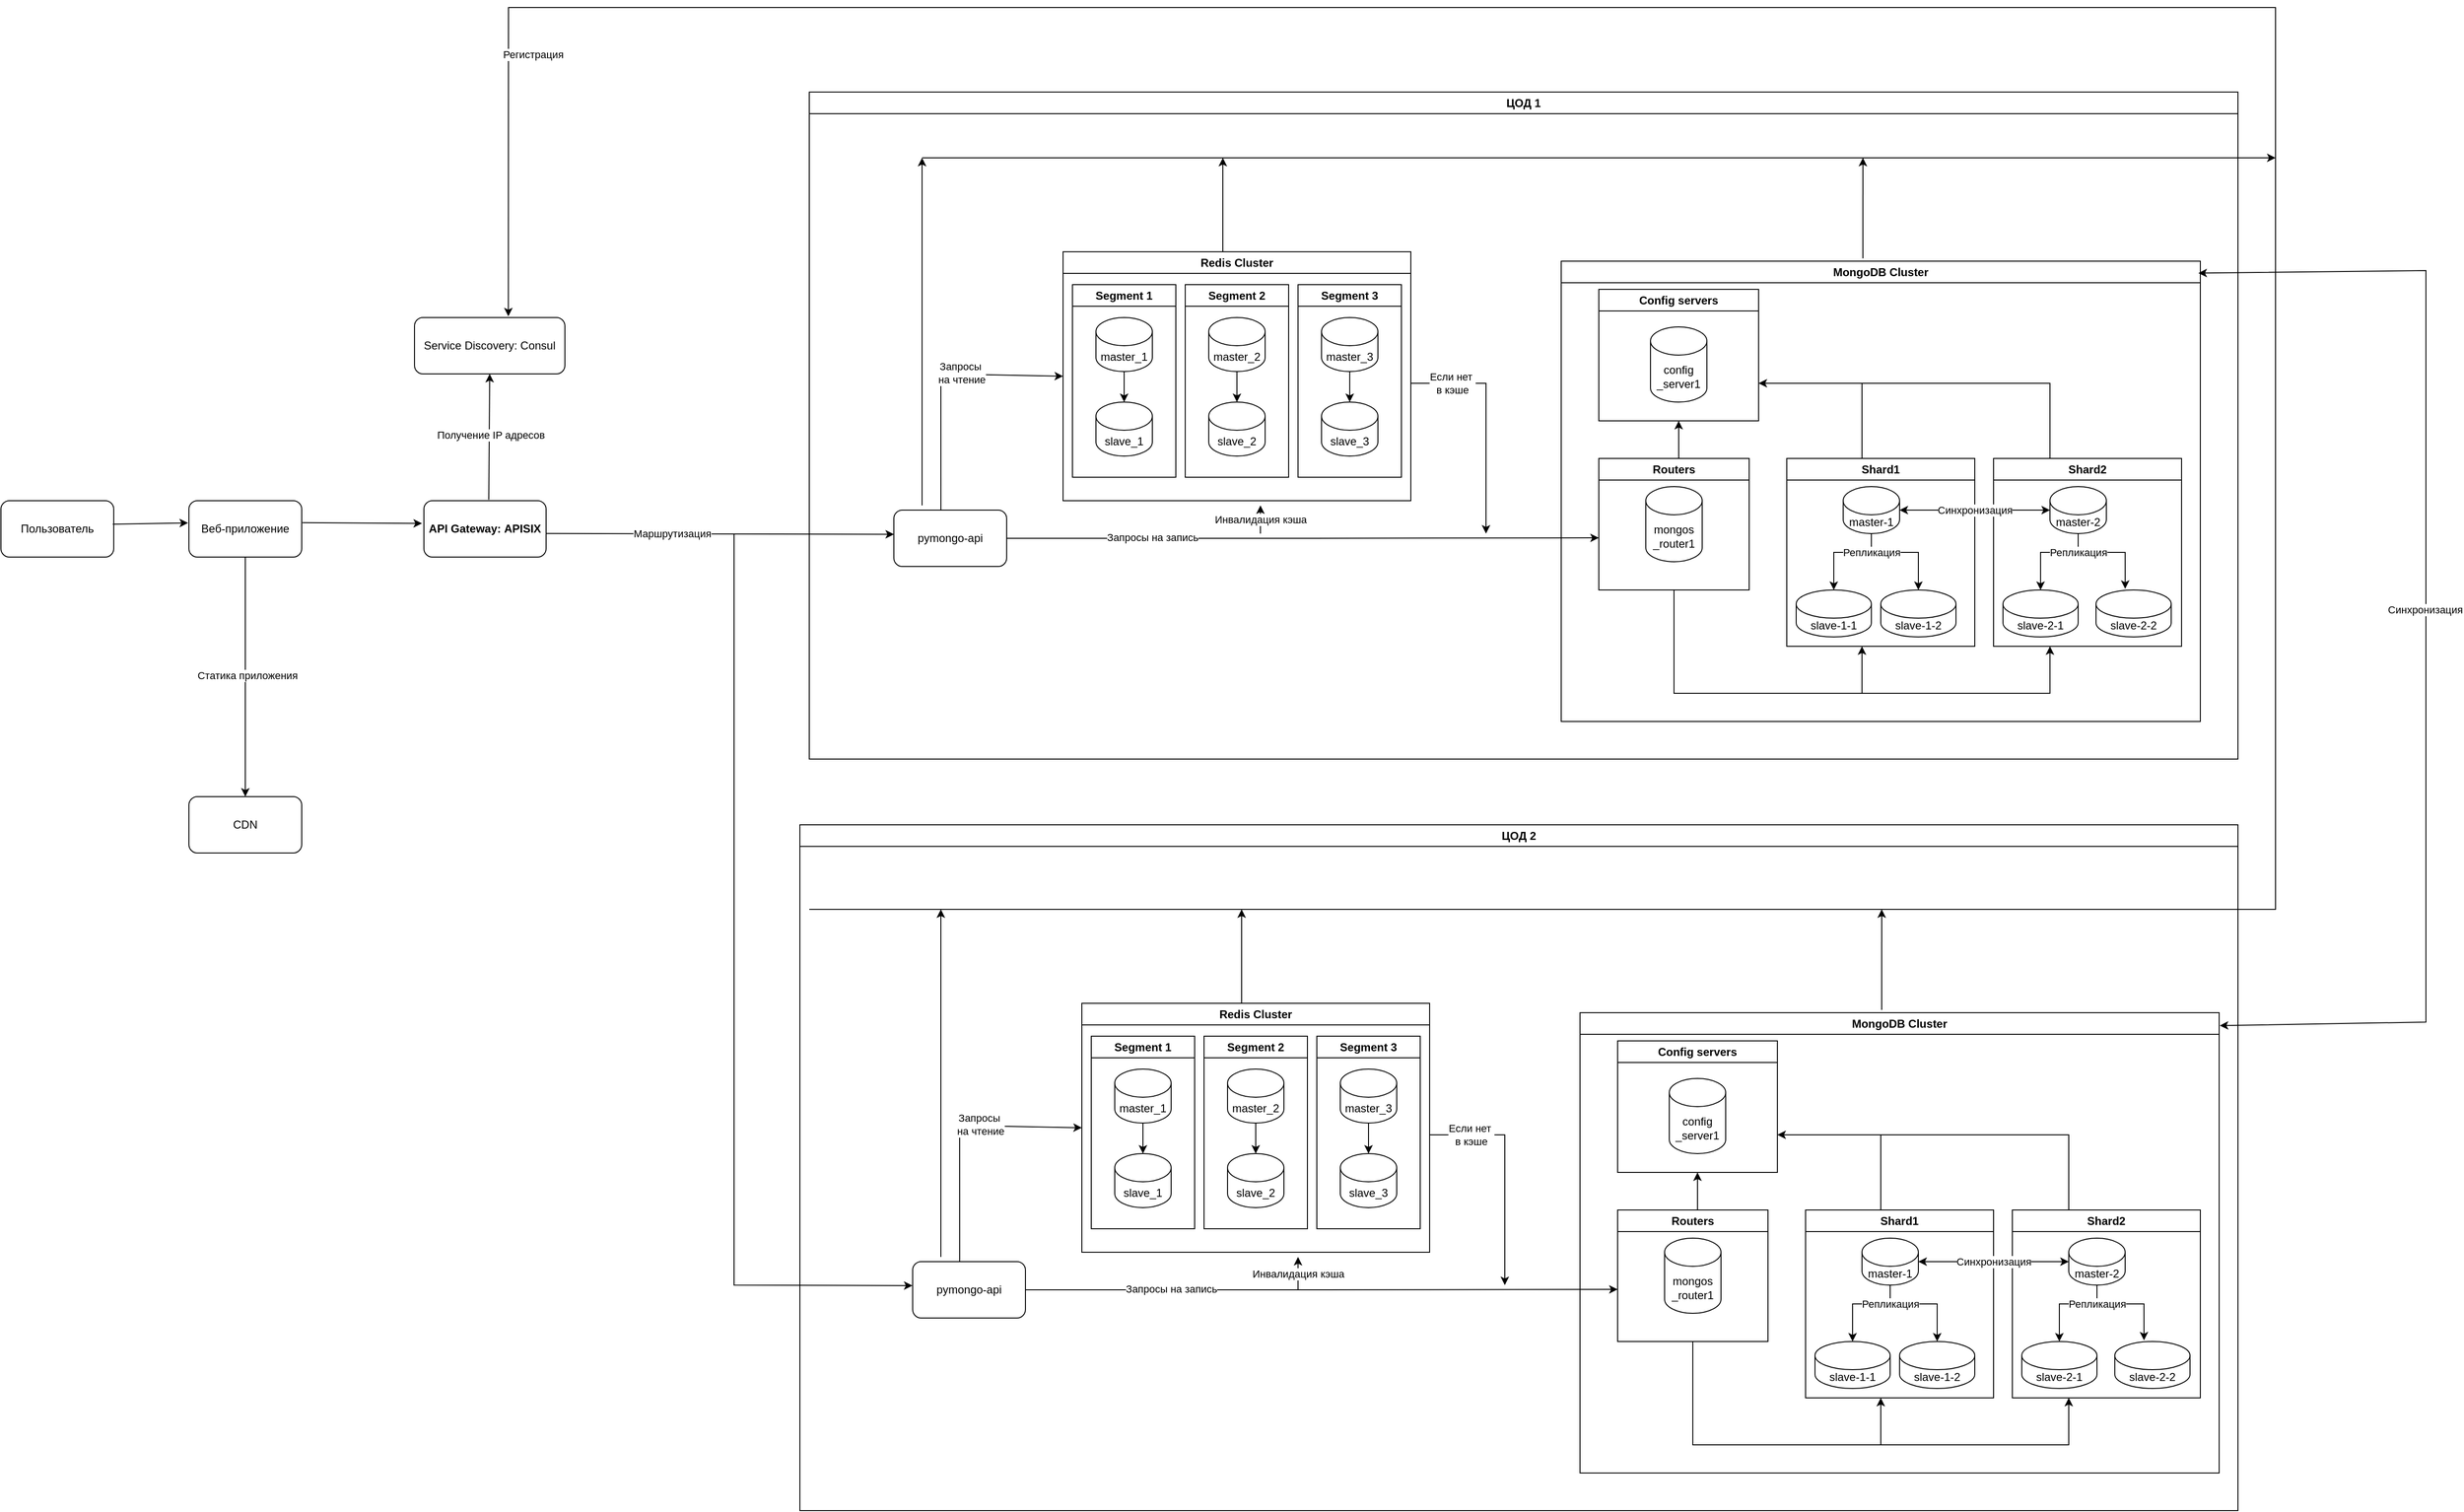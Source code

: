 <mxfile version="25.0.2">
  <diagram name="Page-1" id="-H_mtQnk-PTXWXPvYvuk">
    <mxGraphModel dx="4294" dy="2657" grid="1" gridSize="10" guides="1" tooltips="1" connect="1" arrows="1" fold="1" page="1" pageScale="1" pageWidth="1169" pageHeight="827" math="0" shadow="0">
      <root>
        <mxCell id="0" />
        <mxCell id="1" parent="0" />
        <mxCell id="zA23MoTUsTF4_91t8viU-3" value="pymongo-api" style="rounded=1;whiteSpace=wrap;html=1;" parent="1" vertex="1">
          <mxGeometry x="-190" y="295" width="120" height="60" as="geometry" />
        </mxCell>
        <mxCell id="zA23MoTUsTF4_91t8viU-4" style="edgeStyle=orthogonalEdgeStyle;rounded=0;orthogonalLoop=1;jettySize=auto;html=1;entryX=0;entryY=0.5;entryDx=0;entryDy=0;entryPerimeter=0;exitX=1;exitY=0.5;exitDx=0;exitDy=0;" parent="1" source="zA23MoTUsTF4_91t8viU-3" edge="1">
          <mxGeometry relative="1" as="geometry">
            <mxPoint x="560" y="324.55" as="targetPoint" />
            <mxPoint x="110" y="324.57" as="sourcePoint" />
          </mxGeometry>
        </mxCell>
        <mxCell id="77u6i6J0aWIhf3veJPhR-7" value="Запросы на запись" style="edgeLabel;html=1;align=center;verticalAlign=middle;resizable=0;points=[];" parent="zA23MoTUsTF4_91t8viU-4" vertex="1" connectable="0">
          <mxGeometry x="-0.508" y="1" relative="1" as="geometry">
            <mxPoint as="offset" />
          </mxGeometry>
        </mxCell>
        <mxCell id="tRG0l4rCsicoEUU-kxQ4-7" value="" style="edgeStyle=orthogonalEdgeStyle;rounded=0;orthogonalLoop=1;jettySize=auto;html=1;" parent="1" source="tRG0l4rCsicoEUU-kxQ4-1" target="tRG0l4rCsicoEUU-kxQ4-4" edge="1">
          <mxGeometry relative="1" as="geometry">
            <mxPoint x="640" y="200" as="targetPoint" />
            <Array as="points">
              <mxPoint x="645" y="230" />
              <mxPoint x="645" y="230" />
            </Array>
          </mxGeometry>
        </mxCell>
        <mxCell id="tRG0l4rCsicoEUU-kxQ4-1" value="Routers" style="swimlane;whiteSpace=wrap;html=1;" parent="1" vertex="1">
          <mxGeometry x="560" y="240" width="160" height="140" as="geometry">
            <mxRectangle x="560" y="240" width="80" height="30" as="alternateBounds" />
          </mxGeometry>
        </mxCell>
        <mxCell id="tRG0l4rCsicoEUU-kxQ4-3" value="mongos _router1" style="shape=cylinder3;whiteSpace=wrap;html=1;boundedLbl=1;backgroundOutline=1;size=15;" parent="tRG0l4rCsicoEUU-kxQ4-1" vertex="1">
          <mxGeometry x="50" y="30" width="60" height="80" as="geometry" />
        </mxCell>
        <mxCell id="tRG0l4rCsicoEUU-kxQ4-4" value="Config servers" style="swimlane;whiteSpace=wrap;html=1;" parent="1" vertex="1">
          <mxGeometry x="560" y="60" width="170" height="140" as="geometry">
            <mxRectangle x="560" y="60" width="120" height="30" as="alternateBounds" />
          </mxGeometry>
        </mxCell>
        <mxCell id="tRG0l4rCsicoEUU-kxQ4-8" value="config _server1" style="shape=cylinder3;whiteSpace=wrap;html=1;boundedLbl=1;backgroundOutline=1;size=15;" parent="tRG0l4rCsicoEUU-kxQ4-4" vertex="1">
          <mxGeometry x="55" y="40" width="60" height="80" as="geometry" />
        </mxCell>
        <mxCell id="tRG0l4rCsicoEUU-kxQ4-9" value="Shard1" style="swimlane;whiteSpace=wrap;html=1;" parent="1" vertex="1">
          <mxGeometry x="760" y="240" width="200" height="200" as="geometry" />
        </mxCell>
        <mxCell id="tRG0l4rCsicoEUU-kxQ4-22" value="master-1" style="shape=cylinder3;whiteSpace=wrap;html=1;boundedLbl=1;backgroundOutline=1;size=15;" parent="tRG0l4rCsicoEUU-kxQ4-9" vertex="1">
          <mxGeometry x="60" y="30" width="60" height="50" as="geometry" />
        </mxCell>
        <mxCell id="tRG0l4rCsicoEUU-kxQ4-18" value="" style="endArrow=classic;html=1;rounded=0;" parent="1" edge="1">
          <mxGeometry width="50" height="50" relative="1" as="geometry">
            <mxPoint x="1040" y="240" as="sourcePoint" />
            <mxPoint x="730" y="160" as="targetPoint" />
            <Array as="points">
              <mxPoint x="1040" y="160" />
            </Array>
          </mxGeometry>
        </mxCell>
        <mxCell id="tRG0l4rCsicoEUU-kxQ4-21" value="" style="endArrow=none;html=1;rounded=0;" parent="1" edge="1">
          <mxGeometry width="50" height="50" relative="1" as="geometry">
            <mxPoint x="840" y="240" as="sourcePoint" />
            <mxPoint x="840" y="160" as="targetPoint" />
          </mxGeometry>
        </mxCell>
        <mxCell id="tRG0l4rCsicoEUU-kxQ4-29" value="" style="group" parent="1" vertex="1" connectable="0">
          <mxGeometry x="640" y="440" width="400" height="50" as="geometry" />
        </mxCell>
        <mxCell id="tRG0l4rCsicoEUU-kxQ4-15" value="" style="endArrow=classic;html=1;rounded=0;exitX=0.5;exitY=1;exitDx=0;exitDy=0;" parent="tRG0l4rCsicoEUU-kxQ4-29" source="tRG0l4rCsicoEUU-kxQ4-1" edge="1">
          <mxGeometry width="50" height="50" relative="1" as="geometry">
            <mxPoint x="30" y="50" as="sourcePoint" />
            <mxPoint x="400" as="targetPoint" />
            <Array as="points">
              <mxPoint y="50" />
              <mxPoint x="200" y="50" />
              <mxPoint x="400" y="50" />
            </Array>
          </mxGeometry>
        </mxCell>
        <mxCell id="tRG0l4rCsicoEUU-kxQ4-16" value="" style="endArrow=classic;html=1;rounded=0;" parent="tRG0l4rCsicoEUU-kxQ4-29" edge="1">
          <mxGeometry width="50" height="50" relative="1" as="geometry">
            <mxPoint x="200" y="50" as="sourcePoint" />
            <mxPoint x="200" as="targetPoint" />
          </mxGeometry>
        </mxCell>
        <mxCell id="tRG0l4rCsicoEUU-kxQ4-32" value="" style="endArrow=classic;html=1;rounded=0;entryX=0.5;entryY=0;entryDx=0;entryDy=0;entryPerimeter=0;" parent="1" target="tRG0l4rCsicoEUU-kxQ4-26" edge="1">
          <mxGeometry width="50" height="50" relative="1" as="geometry">
            <mxPoint x="850" y="340" as="sourcePoint" />
            <mxPoint x="910" y="280" as="targetPoint" />
            <Array as="points">
              <mxPoint x="900" y="340" />
            </Array>
          </mxGeometry>
        </mxCell>
        <mxCell id="tRG0l4rCsicoEUU-kxQ4-43" value="Shard2" style="swimlane;whiteSpace=wrap;html=1;" parent="1" vertex="1">
          <mxGeometry x="980" y="240" width="200" height="200" as="geometry" />
        </mxCell>
        <mxCell id="tRG0l4rCsicoEUU-kxQ4-44" value="master-2" style="shape=cylinder3;whiteSpace=wrap;html=1;boundedLbl=1;backgroundOutline=1;size=15;" parent="tRG0l4rCsicoEUU-kxQ4-43" vertex="1">
          <mxGeometry x="60" y="30" width="60" height="50" as="geometry" />
        </mxCell>
        <mxCell id="tRG0l4rCsicoEUU-kxQ4-48" value="" style="endArrow=classic;html=1;rounded=0;entryX=0.388;entryY=-0.024;entryDx=0;entryDy=0;entryPerimeter=0;" parent="1" target="tRG0l4rCsicoEUU-kxQ4-46" edge="1">
          <mxGeometry width="50" height="50" relative="1" as="geometry">
            <mxPoint x="1070" y="340" as="sourcePoint" />
            <mxPoint x="1130" y="280" as="targetPoint" />
            <Array as="points">
              <mxPoint x="1120" y="340" />
            </Array>
          </mxGeometry>
        </mxCell>
        <mxCell id="tRG0l4rCsicoEUU-kxQ4-49" value="MongoDB Cluster" style="swimlane;whiteSpace=wrap;html=1;" parent="1" vertex="1">
          <mxGeometry x="520" y="30" width="680" height="490" as="geometry" />
        </mxCell>
        <mxCell id="tRG0l4rCsicoEUU-kxQ4-24" value="slave-1-1" style="shape=cylinder3;whiteSpace=wrap;html=1;boundedLbl=1;backgroundOutline=1;size=15;" parent="tRG0l4rCsicoEUU-kxQ4-49" vertex="1">
          <mxGeometry x="250" y="350" width="80" height="50" as="geometry" />
        </mxCell>
        <mxCell id="tRG0l4rCsicoEUU-kxQ4-26" value="slave-1-2" style="shape=cylinder3;whiteSpace=wrap;html=1;boundedLbl=1;backgroundOutline=1;size=15;" parent="tRG0l4rCsicoEUU-kxQ4-49" vertex="1">
          <mxGeometry x="340" y="350" width="80" height="50" as="geometry" />
        </mxCell>
        <mxCell id="tRG0l4rCsicoEUU-kxQ4-45" value="slave-2-1" style="shape=cylinder3;whiteSpace=wrap;html=1;boundedLbl=1;backgroundOutline=1;size=15;" parent="tRG0l4rCsicoEUU-kxQ4-49" vertex="1">
          <mxGeometry x="470" y="350" width="80" height="50" as="geometry" />
        </mxCell>
        <mxCell id="tRG0l4rCsicoEUU-kxQ4-46" value="slave-2-2" style="shape=cylinder3;whiteSpace=wrap;html=1;boundedLbl=1;backgroundOutline=1;size=15;" parent="tRG0l4rCsicoEUU-kxQ4-49" vertex="1">
          <mxGeometry x="569" y="350" width="80" height="50" as="geometry" />
        </mxCell>
        <mxCell id="vCNTTaFhWin_DSp3SD3Z-2" value="" style="endArrow=classic;startArrow=classic;html=1;rounded=0;entryX=0;entryY=0.5;entryDx=0;entryDy=0;entryPerimeter=0;exitX=1;exitY=0.5;exitDx=0;exitDy=0;exitPerimeter=0;" parent="1" source="tRG0l4rCsicoEUU-kxQ4-22" target="tRG0l4rCsicoEUU-kxQ4-44" edge="1">
          <mxGeometry width="50" height="50" relative="1" as="geometry">
            <mxPoint x="920" y="320" as="sourcePoint" />
            <mxPoint x="970" y="270" as="targetPoint" />
          </mxGeometry>
        </mxCell>
        <mxCell id="Yf5rvpCXuev4K-j1BlR--21" value="Синхронизация" style="edgeLabel;html=1;align=center;verticalAlign=middle;resizable=0;points=[];" parent="vCNTTaFhWin_DSp3SD3Z-2" vertex="1" connectable="0">
          <mxGeometry x="-0.166" y="1" relative="1" as="geometry">
            <mxPoint x="13" y="1" as="offset" />
          </mxGeometry>
        </mxCell>
        <mxCell id="77u6i6J0aWIhf3veJPhR-1" value="Redis Cluster" style="swimlane;whiteSpace=wrap;html=1;" parent="1" vertex="1">
          <mxGeometry x="-10" y="20" width="370" height="265" as="geometry" />
        </mxCell>
        <mxCell id="77u6i6J0aWIhf3veJPhR-10" value="Segment 1" style="swimlane;whiteSpace=wrap;html=1;" parent="77u6i6J0aWIhf3veJPhR-1" vertex="1">
          <mxGeometry x="10" y="35" width="110" height="205" as="geometry" />
        </mxCell>
        <mxCell id="77u6i6J0aWIhf3veJPhR-12" value="" style="edgeStyle=orthogonalEdgeStyle;rounded=0;orthogonalLoop=1;jettySize=auto;html=1;" parent="77u6i6J0aWIhf3veJPhR-10" source="77u6i6J0aWIhf3veJPhR-6" target="77u6i6J0aWIhf3veJPhR-11" edge="1">
          <mxGeometry relative="1" as="geometry" />
        </mxCell>
        <mxCell id="77u6i6J0aWIhf3veJPhR-6" value="master_1" style="shape=cylinder3;whiteSpace=wrap;html=1;boundedLbl=1;backgroundOutline=1;size=15;" parent="77u6i6J0aWIhf3veJPhR-10" vertex="1">
          <mxGeometry x="25" y="35" width="60" height="57.5" as="geometry" />
        </mxCell>
        <mxCell id="77u6i6J0aWIhf3veJPhR-11" value="slave_1" style="shape=cylinder3;whiteSpace=wrap;html=1;boundedLbl=1;backgroundOutline=1;size=15;" parent="77u6i6J0aWIhf3veJPhR-10" vertex="1">
          <mxGeometry x="25" y="125" width="60" height="57.5" as="geometry" />
        </mxCell>
        <mxCell id="77u6i6J0aWIhf3veJPhR-13" value="Segment 2" style="swimlane;whiteSpace=wrap;html=1;" parent="77u6i6J0aWIhf3veJPhR-1" vertex="1">
          <mxGeometry x="130" y="35" width="110" height="205" as="geometry" />
        </mxCell>
        <mxCell id="77u6i6J0aWIhf3veJPhR-14" value="" style="edgeStyle=orthogonalEdgeStyle;rounded=0;orthogonalLoop=1;jettySize=auto;html=1;" parent="77u6i6J0aWIhf3veJPhR-13" source="77u6i6J0aWIhf3veJPhR-15" target="77u6i6J0aWIhf3veJPhR-16" edge="1">
          <mxGeometry relative="1" as="geometry" />
        </mxCell>
        <mxCell id="77u6i6J0aWIhf3veJPhR-15" value="master_2" style="shape=cylinder3;whiteSpace=wrap;html=1;boundedLbl=1;backgroundOutline=1;size=15;" parent="77u6i6J0aWIhf3veJPhR-13" vertex="1">
          <mxGeometry x="25" y="35" width="60" height="57.5" as="geometry" />
        </mxCell>
        <mxCell id="77u6i6J0aWIhf3veJPhR-16" value="slave_2" style="shape=cylinder3;whiteSpace=wrap;html=1;boundedLbl=1;backgroundOutline=1;size=15;" parent="77u6i6J0aWIhf3veJPhR-13" vertex="1">
          <mxGeometry x="25" y="125" width="60" height="57.5" as="geometry" />
        </mxCell>
        <mxCell id="77u6i6J0aWIhf3veJPhR-17" value="Segment 3" style="swimlane;whiteSpace=wrap;html=1;" parent="77u6i6J0aWIhf3veJPhR-1" vertex="1">
          <mxGeometry x="250" y="35" width="110" height="205" as="geometry" />
        </mxCell>
        <mxCell id="77u6i6J0aWIhf3veJPhR-18" value="" style="edgeStyle=orthogonalEdgeStyle;rounded=0;orthogonalLoop=1;jettySize=auto;html=1;" parent="77u6i6J0aWIhf3veJPhR-17" source="77u6i6J0aWIhf3veJPhR-19" target="77u6i6J0aWIhf3veJPhR-20" edge="1">
          <mxGeometry relative="1" as="geometry" />
        </mxCell>
        <mxCell id="77u6i6J0aWIhf3veJPhR-19" value="master_3" style="shape=cylinder3;whiteSpace=wrap;html=1;boundedLbl=1;backgroundOutline=1;size=15;" parent="77u6i6J0aWIhf3veJPhR-17" vertex="1">
          <mxGeometry x="25" y="35" width="60" height="57.5" as="geometry" />
        </mxCell>
        <mxCell id="77u6i6J0aWIhf3veJPhR-20" value="slave_3" style="shape=cylinder3;whiteSpace=wrap;html=1;boundedLbl=1;backgroundOutline=1;size=15;" parent="77u6i6J0aWIhf3veJPhR-17" vertex="1">
          <mxGeometry x="25" y="125" width="60" height="57.5" as="geometry" />
        </mxCell>
        <mxCell id="77u6i6J0aWIhf3veJPhR-4" value="" style="endArrow=classic;html=1;rounded=0;entryX=0;entryY=0.5;entryDx=0;entryDy=0;exitX=0.417;exitY=0;exitDx=0;exitDy=0;exitPerimeter=0;" parent="1" source="zA23MoTUsTF4_91t8viU-3" target="77u6i6J0aWIhf3veJPhR-1" edge="1">
          <mxGeometry width="50" height="50" relative="1" as="geometry">
            <mxPoint x="30" y="295" as="sourcePoint" />
            <mxPoint x="80" y="245" as="targetPoint" />
            <Array as="points">
              <mxPoint x="-140" y="150" />
            </Array>
          </mxGeometry>
        </mxCell>
        <mxCell id="77u6i6J0aWIhf3veJPhR-5" value="Запросы&amp;nbsp;&lt;div&gt;на чтение&lt;/div&gt;" style="edgeLabel;html=1;align=center;verticalAlign=middle;resizable=0;points=[];" parent="77u6i6J0aWIhf3veJPhR-4" vertex="1" connectable="0">
          <mxGeometry x="0.216" y="2" relative="1" as="geometry">
            <mxPoint as="offset" />
          </mxGeometry>
        </mxCell>
        <mxCell id="77u6i6J0aWIhf3veJPhR-8" value="" style="endArrow=classic;html=1;rounded=0;" parent="1" edge="1">
          <mxGeometry width="50" height="50" relative="1" as="geometry">
            <mxPoint x="360" y="160" as="sourcePoint" />
            <mxPoint x="440" y="320" as="targetPoint" />
            <Array as="points">
              <mxPoint x="440" y="160" />
            </Array>
          </mxGeometry>
        </mxCell>
        <mxCell id="77u6i6J0aWIhf3veJPhR-9" value="Если нет&amp;nbsp;&lt;div&gt;в кэше&lt;/div&gt;" style="edgeLabel;html=1;align=center;verticalAlign=middle;resizable=0;points=[];" parent="77u6i6J0aWIhf3veJPhR-8" vertex="1" connectable="0">
          <mxGeometry x="-0.711" relative="1" as="geometry">
            <mxPoint x="9" as="offset" />
          </mxGeometry>
        </mxCell>
        <mxCell id="Yf5rvpCXuev4K-j1BlR--2" value="&lt;span style=&quot;font-weight: 700;&quot;&gt;API Gateway:&amp;nbsp;&lt;/span&gt;&lt;span style=&quot;font-weight: 700;&quot;&gt;APISIX&lt;/span&gt;" style="rounded=1;whiteSpace=wrap;html=1;" parent="1" vertex="1">
          <mxGeometry x="-690" y="285" width="130" height="60" as="geometry" />
        </mxCell>
        <mxCell id="Yf5rvpCXuev4K-j1BlR--3" value="Веб-приложение" style="rounded=1;whiteSpace=wrap;html=1;" parent="1" vertex="1">
          <mxGeometry x="-940" y="285" width="120" height="60" as="geometry" />
        </mxCell>
        <mxCell id="Yf5rvpCXuev4K-j1BlR--4" value="" style="endArrow=classic;html=1;rounded=0;exitX=1.006;exitY=0.39;exitDx=0;exitDy=0;exitPerimeter=0;entryX=-0.016;entryY=0.403;entryDx=0;entryDy=0;entryPerimeter=0;" parent="1" source="Yf5rvpCXuev4K-j1BlR--3" target="Yf5rvpCXuev4K-j1BlR--2" edge="1">
          <mxGeometry width="50" height="50" relative="1" as="geometry">
            <mxPoint x="-800" y="320" as="sourcePoint" />
            <mxPoint x="-750" y="270" as="targetPoint" />
          </mxGeometry>
        </mxCell>
        <mxCell id="Yf5rvpCXuev4K-j1BlR--5" value="Пользователь" style="rounded=1;whiteSpace=wrap;html=1;" parent="1" vertex="1">
          <mxGeometry x="-1140" y="285" width="120" height="60" as="geometry" />
        </mxCell>
        <mxCell id="Yf5rvpCXuev4K-j1BlR--6" value="" style="endArrow=classic;html=1;rounded=0;exitX=0.992;exitY=0.417;exitDx=0;exitDy=0;exitPerimeter=0;entryX=-0.008;entryY=0.394;entryDx=0;entryDy=0;entryPerimeter=0;" parent="1" source="Yf5rvpCXuev4K-j1BlR--5" target="Yf5rvpCXuev4K-j1BlR--3" edge="1">
          <mxGeometry width="50" height="50" relative="1" as="geometry">
            <mxPoint x="-1000" y="310" as="sourcePoint" />
            <mxPoint x="-950" y="260" as="targetPoint" />
          </mxGeometry>
        </mxCell>
        <mxCell id="Yf5rvpCXuev4K-j1BlR--7" value="Service Discovery: Consul" style="rounded=1;whiteSpace=wrap;html=1;" parent="1" vertex="1">
          <mxGeometry x="-700" y="90" width="160" height="60" as="geometry" />
        </mxCell>
        <mxCell id="Yf5rvpCXuev4K-j1BlR--8" value="" style="endArrow=classic;html=1;rounded=0;exitX=0.531;exitY=-0.017;exitDx=0;exitDy=0;exitPerimeter=0;entryX=0.5;entryY=1;entryDx=0;entryDy=0;" parent="1" source="Yf5rvpCXuev4K-j1BlR--2" target="Yf5rvpCXuev4K-j1BlR--7" edge="1">
          <mxGeometry width="50" height="50" relative="1" as="geometry">
            <mxPoint x="-620" y="275" as="sourcePoint" />
            <mxPoint x="-570" y="225" as="targetPoint" />
          </mxGeometry>
        </mxCell>
        <mxCell id="Yf5rvpCXuev4K-j1BlR--9" value="Получение IP адресов" style="edgeLabel;html=1;align=center;verticalAlign=middle;resizable=0;points=[];" parent="Yf5rvpCXuev4K-j1BlR--8" vertex="1" connectable="0">
          <mxGeometry x="0.035" y="-1" relative="1" as="geometry">
            <mxPoint as="offset" />
          </mxGeometry>
        </mxCell>
        <mxCell id="Yf5rvpCXuev4K-j1BlR--11" value="" style="endArrow=classic;html=1;rounded=0;" parent="1" edge="1">
          <mxGeometry width="50" height="50" relative="1" as="geometry">
            <mxPoint x="-160" y="290" as="sourcePoint" />
            <mxPoint x="-160" y="-80" as="targetPoint" />
          </mxGeometry>
        </mxCell>
        <mxCell id="Yf5rvpCXuev4K-j1BlR--12" value="" style="endArrow=classic;html=1;rounded=0;exitX=0.472;exitY=-0.006;exitDx=0;exitDy=0;exitPerimeter=0;" parent="1" source="tRG0l4rCsicoEUU-kxQ4-49" edge="1">
          <mxGeometry width="50" height="50" relative="1" as="geometry">
            <mxPoint x="850" y="20" as="sourcePoint" />
            <mxPoint x="841" y="-80" as="targetPoint" />
          </mxGeometry>
        </mxCell>
        <mxCell id="Yf5rvpCXuev4K-j1BlR--14" value="" style="endArrow=classic;html=1;rounded=0;" parent="1" edge="1">
          <mxGeometry width="50" height="50" relative="1" as="geometry">
            <mxPoint x="160" y="20" as="sourcePoint" />
            <mxPoint x="160" y="-80" as="targetPoint" />
          </mxGeometry>
        </mxCell>
        <mxCell id="tRG0l4rCsicoEUU-kxQ4-31" value="" style="endArrow=classic;html=1;rounded=0;exitX=0.5;exitY=1;exitDx=0;exitDy=0;exitPerimeter=0;" parent="1" source="tRG0l4rCsicoEUU-kxQ4-22" target="tRG0l4rCsicoEUU-kxQ4-24" edge="1">
          <mxGeometry width="50" height="50" relative="1" as="geometry">
            <mxPoint x="860" y="330" as="sourcePoint" />
            <mxPoint x="850" y="340" as="targetPoint" />
            <Array as="points">
              <mxPoint x="850" y="340" />
              <mxPoint x="810" y="340" />
            </Array>
          </mxGeometry>
        </mxCell>
        <mxCell id="Yf5rvpCXuev4K-j1BlR--17" value="Репликация" style="edgeLabel;html=1;align=center;verticalAlign=middle;resizable=0;points=[];" parent="tRG0l4rCsicoEUU-kxQ4-31" vertex="1" connectable="0">
          <mxGeometry x="-0.418" relative="1" as="geometry">
            <mxPoint x="9" as="offset" />
          </mxGeometry>
        </mxCell>
        <mxCell id="tRG0l4rCsicoEUU-kxQ4-47" value="" style="endArrow=classic;html=1;rounded=0;exitX=0.5;exitY=1;exitDx=0;exitDy=0;exitPerimeter=0;" parent="1" source="tRG0l4rCsicoEUU-kxQ4-44" target="tRG0l4rCsicoEUU-kxQ4-45" edge="1">
          <mxGeometry width="50" height="50" relative="1" as="geometry">
            <mxPoint x="1080" y="330" as="sourcePoint" />
            <mxPoint x="1070" y="340" as="targetPoint" />
            <Array as="points">
              <mxPoint x="1070" y="340" />
              <mxPoint x="1030" y="340" />
            </Array>
          </mxGeometry>
        </mxCell>
        <mxCell id="Yf5rvpCXuev4K-j1BlR--18" value="Репликация" style="edgeLabel;html=1;align=center;verticalAlign=middle;resizable=0;points=[];" parent="tRG0l4rCsicoEUU-kxQ4-47" vertex="1" connectable="0">
          <mxGeometry x="-0.495" y="1" relative="1" as="geometry">
            <mxPoint x="5" y="-1" as="offset" />
          </mxGeometry>
        </mxCell>
        <mxCell id="Yf5rvpCXuev4K-j1BlR--19" value="" style="endArrow=classic;html=1;rounded=0;exitX=1.003;exitY=0.581;exitDx=0;exitDy=0;entryX=0.001;entryY=0.43;entryDx=0;entryDy=0;entryPerimeter=0;exitPerimeter=0;" parent="1" source="Yf5rvpCXuev4K-j1BlR--2" target="zA23MoTUsTF4_91t8viU-3" edge="1">
          <mxGeometry width="50" height="50" relative="1" as="geometry">
            <mxPoint x="-270" y="355" as="sourcePoint" />
            <mxPoint x="-220" y="305" as="targetPoint" />
          </mxGeometry>
        </mxCell>
        <mxCell id="Yf5rvpCXuev4K-j1BlR--20" value="Маршрутизация" style="edgeLabel;html=1;align=center;verticalAlign=middle;resizable=0;points=[];" parent="Yf5rvpCXuev4K-j1BlR--19" vertex="1" connectable="0">
          <mxGeometry x="-0.363" relative="1" as="geometry">
            <mxPoint x="15" as="offset" />
          </mxGeometry>
        </mxCell>
        <mxCell id="Yf5rvpCXuev4K-j1BlR--22" value="ЦОД 2" style="swimlane;whiteSpace=wrap;html=1;" parent="1" vertex="1">
          <mxGeometry x="-290" y="630" width="1530" height="730" as="geometry" />
        </mxCell>
        <mxCell id="Yf5rvpCXuev4K-j1BlR--23" value="pymongo-api" style="rounded=1;whiteSpace=wrap;html=1;" parent="Yf5rvpCXuev4K-j1BlR--22" vertex="1">
          <mxGeometry x="120" y="465" width="120" height="60" as="geometry" />
        </mxCell>
        <mxCell id="Yf5rvpCXuev4K-j1BlR--24" style="edgeStyle=orthogonalEdgeStyle;rounded=0;orthogonalLoop=1;jettySize=auto;html=1;entryX=0;entryY=0.5;entryDx=0;entryDy=0;entryPerimeter=0;exitX=1;exitY=0.5;exitDx=0;exitDy=0;" parent="Yf5rvpCXuev4K-j1BlR--22" source="Yf5rvpCXuev4K-j1BlR--23" edge="1">
          <mxGeometry relative="1" as="geometry">
            <mxPoint x="870" y="494.55" as="targetPoint" />
            <mxPoint x="420" y="494.57" as="sourcePoint" />
          </mxGeometry>
        </mxCell>
        <mxCell id="Yf5rvpCXuev4K-j1BlR--25" value="Запросы на запись" style="edgeLabel;html=1;align=center;verticalAlign=middle;resizable=0;points=[];" parent="Yf5rvpCXuev4K-j1BlR--24" vertex="1" connectable="0">
          <mxGeometry x="-0.508" y="1" relative="1" as="geometry">
            <mxPoint as="offset" />
          </mxGeometry>
        </mxCell>
        <mxCell id="Yf5rvpCXuev4K-j1BlR--26" value="" style="edgeStyle=orthogonalEdgeStyle;rounded=0;orthogonalLoop=1;jettySize=auto;html=1;" parent="Yf5rvpCXuev4K-j1BlR--22" source="Yf5rvpCXuev4K-j1BlR--27" target="Yf5rvpCXuev4K-j1BlR--29" edge="1">
          <mxGeometry relative="1" as="geometry">
            <mxPoint x="950" y="370" as="targetPoint" />
            <Array as="points">
              <mxPoint x="955" y="400" />
              <mxPoint x="955" y="400" />
            </Array>
          </mxGeometry>
        </mxCell>
        <mxCell id="Yf5rvpCXuev4K-j1BlR--27" value="Routers" style="swimlane;whiteSpace=wrap;html=1;" parent="Yf5rvpCXuev4K-j1BlR--22" vertex="1">
          <mxGeometry x="870" y="410" width="160" height="140" as="geometry">
            <mxRectangle x="560" y="240" width="80" height="30" as="alternateBounds" />
          </mxGeometry>
        </mxCell>
        <mxCell id="Yf5rvpCXuev4K-j1BlR--28" value="mongos _router1" style="shape=cylinder3;whiteSpace=wrap;html=1;boundedLbl=1;backgroundOutline=1;size=15;" parent="Yf5rvpCXuev4K-j1BlR--27" vertex="1">
          <mxGeometry x="50" y="30" width="60" height="80" as="geometry" />
        </mxCell>
        <mxCell id="Yf5rvpCXuev4K-j1BlR--29" value="Config servers" style="swimlane;whiteSpace=wrap;html=1;" parent="Yf5rvpCXuev4K-j1BlR--22" vertex="1">
          <mxGeometry x="870" y="230" width="170" height="140" as="geometry">
            <mxRectangle x="560" y="60" width="120" height="30" as="alternateBounds" />
          </mxGeometry>
        </mxCell>
        <mxCell id="Yf5rvpCXuev4K-j1BlR--30" value="config _server1" style="shape=cylinder3;whiteSpace=wrap;html=1;boundedLbl=1;backgroundOutline=1;size=15;" parent="Yf5rvpCXuev4K-j1BlR--29" vertex="1">
          <mxGeometry x="55" y="40" width="60" height="80" as="geometry" />
        </mxCell>
        <mxCell id="Yf5rvpCXuev4K-j1BlR--31" value="Shard1" style="swimlane;whiteSpace=wrap;html=1;" parent="Yf5rvpCXuev4K-j1BlR--22" vertex="1">
          <mxGeometry x="1070" y="410" width="200" height="200" as="geometry" />
        </mxCell>
        <mxCell id="Yf5rvpCXuev4K-j1BlR--32" value="master-1" style="shape=cylinder3;whiteSpace=wrap;html=1;boundedLbl=1;backgroundOutline=1;size=15;" parent="Yf5rvpCXuev4K-j1BlR--31" vertex="1">
          <mxGeometry x="60" y="30" width="60" height="50" as="geometry" />
        </mxCell>
        <mxCell id="Yf5rvpCXuev4K-j1BlR--33" value="" style="endArrow=classic;html=1;rounded=0;" parent="Yf5rvpCXuev4K-j1BlR--22" edge="1">
          <mxGeometry width="50" height="50" relative="1" as="geometry">
            <mxPoint x="1350" y="410" as="sourcePoint" />
            <mxPoint x="1040" y="330" as="targetPoint" />
            <Array as="points">
              <mxPoint x="1350" y="330" />
            </Array>
          </mxGeometry>
        </mxCell>
        <mxCell id="Yf5rvpCXuev4K-j1BlR--34" value="" style="endArrow=none;html=1;rounded=0;" parent="Yf5rvpCXuev4K-j1BlR--22" edge="1">
          <mxGeometry width="50" height="50" relative="1" as="geometry">
            <mxPoint x="1150" y="410" as="sourcePoint" />
            <mxPoint x="1150" y="330" as="targetPoint" />
          </mxGeometry>
        </mxCell>
        <mxCell id="Yf5rvpCXuev4K-j1BlR--35" value="" style="group" parent="Yf5rvpCXuev4K-j1BlR--22" vertex="1" connectable="0">
          <mxGeometry x="950" y="610" width="400" height="50" as="geometry" />
        </mxCell>
        <mxCell id="Yf5rvpCXuev4K-j1BlR--36" value="" style="endArrow=classic;html=1;rounded=0;exitX=0.5;exitY=1;exitDx=0;exitDy=0;" parent="Yf5rvpCXuev4K-j1BlR--35" source="Yf5rvpCXuev4K-j1BlR--27" edge="1">
          <mxGeometry width="50" height="50" relative="1" as="geometry">
            <mxPoint x="30" y="50" as="sourcePoint" />
            <mxPoint x="400" as="targetPoint" />
            <Array as="points">
              <mxPoint y="50" />
              <mxPoint x="200" y="50" />
              <mxPoint x="400" y="50" />
            </Array>
          </mxGeometry>
        </mxCell>
        <mxCell id="Yf5rvpCXuev4K-j1BlR--37" value="" style="endArrow=classic;html=1;rounded=0;" parent="Yf5rvpCXuev4K-j1BlR--35" edge="1">
          <mxGeometry width="50" height="50" relative="1" as="geometry">
            <mxPoint x="200" y="50" as="sourcePoint" />
            <mxPoint x="200" as="targetPoint" />
          </mxGeometry>
        </mxCell>
        <mxCell id="Yf5rvpCXuev4K-j1BlR--38" value="" style="endArrow=classic;html=1;rounded=0;entryX=0.5;entryY=0;entryDx=0;entryDy=0;entryPerimeter=0;" parent="Yf5rvpCXuev4K-j1BlR--22" target="Yf5rvpCXuev4K-j1BlR--44" edge="1">
          <mxGeometry width="50" height="50" relative="1" as="geometry">
            <mxPoint x="1160" y="510" as="sourcePoint" />
            <mxPoint x="1220" y="450" as="targetPoint" />
            <Array as="points">
              <mxPoint x="1210" y="510" />
            </Array>
          </mxGeometry>
        </mxCell>
        <mxCell id="Yf5rvpCXuev4K-j1BlR--39" value="Shard2" style="swimlane;whiteSpace=wrap;html=1;" parent="Yf5rvpCXuev4K-j1BlR--22" vertex="1">
          <mxGeometry x="1290" y="410" width="200" height="200" as="geometry" />
        </mxCell>
        <mxCell id="Yf5rvpCXuev4K-j1BlR--40" value="master-2" style="shape=cylinder3;whiteSpace=wrap;html=1;boundedLbl=1;backgroundOutline=1;size=15;" parent="Yf5rvpCXuev4K-j1BlR--39" vertex="1">
          <mxGeometry x="60" y="30" width="60" height="50" as="geometry" />
        </mxCell>
        <mxCell id="Yf5rvpCXuev4K-j1BlR--41" value="" style="endArrow=classic;html=1;rounded=0;entryX=0.388;entryY=-0.024;entryDx=0;entryDy=0;entryPerimeter=0;" parent="Yf5rvpCXuev4K-j1BlR--22" target="Yf5rvpCXuev4K-j1BlR--46" edge="1">
          <mxGeometry width="50" height="50" relative="1" as="geometry">
            <mxPoint x="1380" y="510" as="sourcePoint" />
            <mxPoint x="1440" y="450" as="targetPoint" />
            <Array as="points">
              <mxPoint x="1430" y="510" />
            </Array>
          </mxGeometry>
        </mxCell>
        <mxCell id="Yf5rvpCXuev4K-j1BlR--42" value="MongoDB Cluster" style="swimlane;whiteSpace=wrap;html=1;" parent="Yf5rvpCXuev4K-j1BlR--22" vertex="1">
          <mxGeometry x="830" y="200" width="680" height="490" as="geometry" />
        </mxCell>
        <mxCell id="Yf5rvpCXuev4K-j1BlR--43" value="slave-1-1" style="shape=cylinder3;whiteSpace=wrap;html=1;boundedLbl=1;backgroundOutline=1;size=15;" parent="Yf5rvpCXuev4K-j1BlR--42" vertex="1">
          <mxGeometry x="250" y="350" width="80" height="50" as="geometry" />
        </mxCell>
        <mxCell id="Yf5rvpCXuev4K-j1BlR--44" value="slave-1-2" style="shape=cylinder3;whiteSpace=wrap;html=1;boundedLbl=1;backgroundOutline=1;size=15;" parent="Yf5rvpCXuev4K-j1BlR--42" vertex="1">
          <mxGeometry x="340" y="350" width="80" height="50" as="geometry" />
        </mxCell>
        <mxCell id="Yf5rvpCXuev4K-j1BlR--45" value="slave-2-1" style="shape=cylinder3;whiteSpace=wrap;html=1;boundedLbl=1;backgroundOutline=1;size=15;" parent="Yf5rvpCXuev4K-j1BlR--42" vertex="1">
          <mxGeometry x="470" y="350" width="80" height="50" as="geometry" />
        </mxCell>
        <mxCell id="Yf5rvpCXuev4K-j1BlR--46" value="slave-2-2" style="shape=cylinder3;whiteSpace=wrap;html=1;boundedLbl=1;backgroundOutline=1;size=15;" parent="Yf5rvpCXuev4K-j1BlR--42" vertex="1">
          <mxGeometry x="569" y="350" width="80" height="50" as="geometry" />
        </mxCell>
        <mxCell id="Yf5rvpCXuev4K-j1BlR--47" value="" style="endArrow=classic;startArrow=classic;html=1;rounded=0;entryX=0;entryY=0.5;entryDx=0;entryDy=0;entryPerimeter=0;exitX=1;exitY=0.5;exitDx=0;exitDy=0;exitPerimeter=0;" parent="Yf5rvpCXuev4K-j1BlR--22" source="Yf5rvpCXuev4K-j1BlR--32" target="Yf5rvpCXuev4K-j1BlR--40" edge="1">
          <mxGeometry width="50" height="50" relative="1" as="geometry">
            <mxPoint x="1230" y="490" as="sourcePoint" />
            <mxPoint x="1280" y="440" as="targetPoint" />
          </mxGeometry>
        </mxCell>
        <mxCell id="Yf5rvpCXuev4K-j1BlR--48" value="Синхронизация" style="edgeLabel;html=1;align=center;verticalAlign=middle;resizable=0;points=[];" parent="Yf5rvpCXuev4K-j1BlR--47" vertex="1" connectable="0">
          <mxGeometry x="-0.166" y="1" relative="1" as="geometry">
            <mxPoint x="13" y="1" as="offset" />
          </mxGeometry>
        </mxCell>
        <mxCell id="Yf5rvpCXuev4K-j1BlR--49" value="Redis Cluster" style="swimlane;whiteSpace=wrap;html=1;" parent="Yf5rvpCXuev4K-j1BlR--22" vertex="1">
          <mxGeometry x="300" y="190" width="370" height="265" as="geometry" />
        </mxCell>
        <mxCell id="Yf5rvpCXuev4K-j1BlR--50" value="Segment 1" style="swimlane;whiteSpace=wrap;html=1;" parent="Yf5rvpCXuev4K-j1BlR--49" vertex="1">
          <mxGeometry x="10" y="35" width="110" height="205" as="geometry" />
        </mxCell>
        <mxCell id="Yf5rvpCXuev4K-j1BlR--51" value="" style="edgeStyle=orthogonalEdgeStyle;rounded=0;orthogonalLoop=1;jettySize=auto;html=1;" parent="Yf5rvpCXuev4K-j1BlR--50" source="Yf5rvpCXuev4K-j1BlR--52" target="Yf5rvpCXuev4K-j1BlR--53" edge="1">
          <mxGeometry relative="1" as="geometry" />
        </mxCell>
        <mxCell id="Yf5rvpCXuev4K-j1BlR--52" value="master_1" style="shape=cylinder3;whiteSpace=wrap;html=1;boundedLbl=1;backgroundOutline=1;size=15;" parent="Yf5rvpCXuev4K-j1BlR--50" vertex="1">
          <mxGeometry x="25" y="35" width="60" height="57.5" as="geometry" />
        </mxCell>
        <mxCell id="Yf5rvpCXuev4K-j1BlR--53" value="slave_1" style="shape=cylinder3;whiteSpace=wrap;html=1;boundedLbl=1;backgroundOutline=1;size=15;" parent="Yf5rvpCXuev4K-j1BlR--50" vertex="1">
          <mxGeometry x="25" y="125" width="60" height="57.5" as="geometry" />
        </mxCell>
        <mxCell id="Yf5rvpCXuev4K-j1BlR--54" value="Segment 2" style="swimlane;whiteSpace=wrap;html=1;" parent="Yf5rvpCXuev4K-j1BlR--49" vertex="1">
          <mxGeometry x="130" y="35" width="110" height="205" as="geometry" />
        </mxCell>
        <mxCell id="Yf5rvpCXuev4K-j1BlR--55" value="" style="edgeStyle=orthogonalEdgeStyle;rounded=0;orthogonalLoop=1;jettySize=auto;html=1;" parent="Yf5rvpCXuev4K-j1BlR--54" source="Yf5rvpCXuev4K-j1BlR--56" target="Yf5rvpCXuev4K-j1BlR--57" edge="1">
          <mxGeometry relative="1" as="geometry" />
        </mxCell>
        <mxCell id="Yf5rvpCXuev4K-j1BlR--56" value="master_2" style="shape=cylinder3;whiteSpace=wrap;html=1;boundedLbl=1;backgroundOutline=1;size=15;" parent="Yf5rvpCXuev4K-j1BlR--54" vertex="1">
          <mxGeometry x="25" y="35" width="60" height="57.5" as="geometry" />
        </mxCell>
        <mxCell id="Yf5rvpCXuev4K-j1BlR--57" value="slave_2" style="shape=cylinder3;whiteSpace=wrap;html=1;boundedLbl=1;backgroundOutline=1;size=15;" parent="Yf5rvpCXuev4K-j1BlR--54" vertex="1">
          <mxGeometry x="25" y="125" width="60" height="57.5" as="geometry" />
        </mxCell>
        <mxCell id="Yf5rvpCXuev4K-j1BlR--58" value="Segment 3" style="swimlane;whiteSpace=wrap;html=1;" parent="Yf5rvpCXuev4K-j1BlR--49" vertex="1">
          <mxGeometry x="250" y="35" width="110" height="205" as="geometry" />
        </mxCell>
        <mxCell id="Yf5rvpCXuev4K-j1BlR--59" value="" style="edgeStyle=orthogonalEdgeStyle;rounded=0;orthogonalLoop=1;jettySize=auto;html=1;" parent="Yf5rvpCXuev4K-j1BlR--58" source="Yf5rvpCXuev4K-j1BlR--60" target="Yf5rvpCXuev4K-j1BlR--61" edge="1">
          <mxGeometry relative="1" as="geometry" />
        </mxCell>
        <mxCell id="Yf5rvpCXuev4K-j1BlR--60" value="master_3" style="shape=cylinder3;whiteSpace=wrap;html=1;boundedLbl=1;backgroundOutline=1;size=15;" parent="Yf5rvpCXuev4K-j1BlR--58" vertex="1">
          <mxGeometry x="25" y="35" width="60" height="57.5" as="geometry" />
        </mxCell>
        <mxCell id="Yf5rvpCXuev4K-j1BlR--61" value="slave_3" style="shape=cylinder3;whiteSpace=wrap;html=1;boundedLbl=1;backgroundOutline=1;size=15;" parent="Yf5rvpCXuev4K-j1BlR--58" vertex="1">
          <mxGeometry x="25" y="125" width="60" height="57.5" as="geometry" />
        </mxCell>
        <mxCell id="Yf5rvpCXuev4K-j1BlR--62" value="" style="endArrow=classic;html=1;rounded=0;entryX=0;entryY=0.5;entryDx=0;entryDy=0;exitX=0.417;exitY=0;exitDx=0;exitDy=0;exitPerimeter=0;" parent="Yf5rvpCXuev4K-j1BlR--22" source="Yf5rvpCXuev4K-j1BlR--23" target="Yf5rvpCXuev4K-j1BlR--49" edge="1">
          <mxGeometry width="50" height="50" relative="1" as="geometry">
            <mxPoint x="340" y="465" as="sourcePoint" />
            <mxPoint x="390" y="415" as="targetPoint" />
            <Array as="points">
              <mxPoint x="170" y="320" />
            </Array>
          </mxGeometry>
        </mxCell>
        <mxCell id="Yf5rvpCXuev4K-j1BlR--63" value="Запросы&amp;nbsp;&lt;div&gt;на чтение&lt;/div&gt;" style="edgeLabel;html=1;align=center;verticalAlign=middle;resizable=0;points=[];" parent="Yf5rvpCXuev4K-j1BlR--62" vertex="1" connectable="0">
          <mxGeometry x="0.216" y="2" relative="1" as="geometry">
            <mxPoint as="offset" />
          </mxGeometry>
        </mxCell>
        <mxCell id="Yf5rvpCXuev4K-j1BlR--64" value="" style="endArrow=classic;html=1;rounded=0;" parent="Yf5rvpCXuev4K-j1BlR--22" edge="1">
          <mxGeometry width="50" height="50" relative="1" as="geometry">
            <mxPoint x="670" y="330" as="sourcePoint" />
            <mxPoint x="750" y="490" as="targetPoint" />
            <Array as="points">
              <mxPoint x="750" y="330" />
            </Array>
          </mxGeometry>
        </mxCell>
        <mxCell id="Yf5rvpCXuev4K-j1BlR--65" value="Если нет&amp;nbsp;&lt;div&gt;в кэше&lt;/div&gt;" style="edgeLabel;html=1;align=center;verticalAlign=middle;resizable=0;points=[];" parent="Yf5rvpCXuev4K-j1BlR--64" vertex="1" connectable="0">
          <mxGeometry x="-0.711" relative="1" as="geometry">
            <mxPoint x="9" as="offset" />
          </mxGeometry>
        </mxCell>
        <mxCell id="Yf5rvpCXuev4K-j1BlR--72" value="" style="endArrow=classic;html=1;rounded=0;" parent="Yf5rvpCXuev4K-j1BlR--22" edge="1">
          <mxGeometry width="50" height="50" relative="1" as="geometry">
            <mxPoint x="150" y="460" as="sourcePoint" />
            <mxPoint x="150" y="90" as="targetPoint" />
          </mxGeometry>
        </mxCell>
        <mxCell id="Yf5rvpCXuev4K-j1BlR--73" value="" style="endArrow=classic;html=1;rounded=0;exitX=0.472;exitY=-0.006;exitDx=0;exitDy=0;exitPerimeter=0;" parent="Yf5rvpCXuev4K-j1BlR--22" source="Yf5rvpCXuev4K-j1BlR--42" edge="1">
          <mxGeometry width="50" height="50" relative="1" as="geometry">
            <mxPoint x="1160" y="190" as="sourcePoint" />
            <mxPoint x="1151" y="90" as="targetPoint" />
          </mxGeometry>
        </mxCell>
        <mxCell id="Yf5rvpCXuev4K-j1BlR--74" value="" style="endArrow=classic;html=1;rounded=0;" parent="Yf5rvpCXuev4K-j1BlR--22" edge="1">
          <mxGeometry width="50" height="50" relative="1" as="geometry">
            <mxPoint x="470" y="190" as="sourcePoint" />
            <mxPoint x="470" y="90" as="targetPoint" />
          </mxGeometry>
        </mxCell>
        <mxCell id="Yf5rvpCXuev4K-j1BlR--75" value="" style="endArrow=classic;html=1;rounded=0;exitX=0.5;exitY=1;exitDx=0;exitDy=0;exitPerimeter=0;" parent="Yf5rvpCXuev4K-j1BlR--22" source="Yf5rvpCXuev4K-j1BlR--32" target="Yf5rvpCXuev4K-j1BlR--43" edge="1">
          <mxGeometry width="50" height="50" relative="1" as="geometry">
            <mxPoint x="1170" y="500" as="sourcePoint" />
            <mxPoint x="1160" y="510" as="targetPoint" />
            <Array as="points">
              <mxPoint x="1160" y="510" />
              <mxPoint x="1120" y="510" />
            </Array>
          </mxGeometry>
        </mxCell>
        <mxCell id="Yf5rvpCXuev4K-j1BlR--76" value="Репликация" style="edgeLabel;html=1;align=center;verticalAlign=middle;resizable=0;points=[];" parent="Yf5rvpCXuev4K-j1BlR--75" vertex="1" connectable="0">
          <mxGeometry x="-0.418" relative="1" as="geometry">
            <mxPoint x="9" as="offset" />
          </mxGeometry>
        </mxCell>
        <mxCell id="Yf5rvpCXuev4K-j1BlR--77" value="" style="endArrow=classic;html=1;rounded=0;exitX=0.5;exitY=1;exitDx=0;exitDy=0;exitPerimeter=0;" parent="Yf5rvpCXuev4K-j1BlR--22" source="Yf5rvpCXuev4K-j1BlR--40" target="Yf5rvpCXuev4K-j1BlR--45" edge="1">
          <mxGeometry width="50" height="50" relative="1" as="geometry">
            <mxPoint x="1390" y="500" as="sourcePoint" />
            <mxPoint x="1380" y="510" as="targetPoint" />
            <Array as="points">
              <mxPoint x="1380" y="510" />
              <mxPoint x="1340" y="510" />
            </Array>
          </mxGeometry>
        </mxCell>
        <mxCell id="Yf5rvpCXuev4K-j1BlR--78" value="Репликация" style="edgeLabel;html=1;align=center;verticalAlign=middle;resizable=0;points=[];" parent="Yf5rvpCXuev4K-j1BlR--77" vertex="1" connectable="0">
          <mxGeometry x="-0.495" y="1" relative="1" as="geometry">
            <mxPoint x="5" y="-1" as="offset" />
          </mxGeometry>
        </mxCell>
        <mxCell id="Yf5rvpCXuev4K-j1BlR--85" value="Инвалидация кэша" style="endArrow=classic;html=1;rounded=0;" parent="Yf5rvpCXuev4K-j1BlR--22" edge="1">
          <mxGeometry width="50" height="50" relative="1" as="geometry">
            <mxPoint x="530" y="495" as="sourcePoint" />
            <mxPoint x="530" y="460" as="targetPoint" />
          </mxGeometry>
        </mxCell>
        <mxCell id="Yf5rvpCXuev4K-j1BlR--81" value="" style="endArrow=classic;html=1;rounded=0;entryX=-0.002;entryY=0.425;entryDx=0;entryDy=0;entryPerimeter=0;" parent="1" target="Yf5rvpCXuev4K-j1BlR--23" edge="1">
          <mxGeometry width="50" height="50" relative="1" as="geometry">
            <mxPoint x="-360" y="320" as="sourcePoint" />
            <mxPoint x="-190" y="1110" as="targetPoint" />
            <Array as="points">
              <mxPoint x="-360" y="1120" />
            </Array>
          </mxGeometry>
        </mxCell>
        <mxCell id="Yf5rvpCXuev4K-j1BlR--82" value="ЦОД 1" style="swimlane;whiteSpace=wrap;html=1;" parent="1" vertex="1">
          <mxGeometry x="-280" y="-150" width="1520" height="710" as="geometry" />
        </mxCell>
        <mxCell id="Yf5rvpCXuev4K-j1BlR--83" value="" style="endArrow=classic;html=1;rounded=0;" parent="Yf5rvpCXuev4K-j1BlR--82" edge="1">
          <mxGeometry width="50" height="50" relative="1" as="geometry">
            <mxPoint x="120" y="70" as="sourcePoint" />
            <mxPoint x="1560" y="70" as="targetPoint" />
          </mxGeometry>
        </mxCell>
        <mxCell id="Yf5rvpCXuev4K-j1BlR--84" value="Инвалидация кэша" style="endArrow=classic;html=1;rounded=0;" parent="Yf5rvpCXuev4K-j1BlR--82" edge="1">
          <mxGeometry width="50" height="50" relative="1" as="geometry">
            <mxPoint x="480" y="470" as="sourcePoint" />
            <mxPoint x="480" y="440" as="targetPoint" />
          </mxGeometry>
        </mxCell>
        <mxCell id="Yf5rvpCXuev4K-j1BlR--70" value="" style="endArrow=classic;html=1;rounded=0;entryX=0.624;entryY=-0.021;entryDx=0;entryDy=0;entryPerimeter=0;" parent="1" target="Yf5rvpCXuev4K-j1BlR--7" edge="1">
          <mxGeometry width="50" height="50" relative="1" as="geometry">
            <mxPoint x="-280" y="720" as="sourcePoint" />
            <mxPoint x="-630" y="80" as="targetPoint" />
            <Array as="points">
              <mxPoint x="-280" y="720" />
              <mxPoint x="720" y="720" />
              <mxPoint x="970" y="720" />
              <mxPoint x="1280" y="720" />
              <mxPoint x="1280" y="200" />
              <mxPoint x="1280" y="-90" />
              <mxPoint x="1280" y="-240" />
              <mxPoint x="780" y="-240" />
              <mxPoint x="-600" y="-240" />
            </Array>
          </mxGeometry>
        </mxCell>
        <mxCell id="Yf5rvpCXuev4K-j1BlR--71" value="Регистрация" style="edgeLabel;html=1;align=center;verticalAlign=middle;resizable=0;points=[];" parent="Yf5rvpCXuev4K-j1BlR--70" vertex="1" connectable="0">
          <mxGeometry x="0.792" y="-1" relative="1" as="geometry">
            <mxPoint x="-137" y="51" as="offset" />
          </mxGeometry>
        </mxCell>
        <mxCell id="Yf5rvpCXuev4K-j1BlR--86" value="" style="endArrow=classic;startArrow=classic;html=1;rounded=0;entryX=0.997;entryY=0.026;entryDx=0;entryDy=0;entryPerimeter=0;exitX=1.001;exitY=0.028;exitDx=0;exitDy=0;exitPerimeter=0;" parent="1" source="Yf5rvpCXuev4K-j1BlR--42" target="tRG0l4rCsicoEUU-kxQ4-49" edge="1">
          <mxGeometry width="50" height="50" relative="1" as="geometry">
            <mxPoint x="1440" y="877" as="sourcePoint" />
            <mxPoint x="1400" y="40" as="targetPoint" />
            <Array as="points">
              <mxPoint x="1440" y="840" />
              <mxPoint x="1440" y="40" />
            </Array>
          </mxGeometry>
        </mxCell>
        <mxCell id="Yf5rvpCXuev4K-j1BlR--88" value="Синхронизация" style="edgeLabel;html=1;align=center;verticalAlign=middle;resizable=0;points=[];" parent="Yf5rvpCXuev4K-j1BlR--86" vertex="1" connectable="0">
          <mxGeometry x="0.045" y="2" relative="1" as="geometry">
            <mxPoint x="1" as="offset" />
          </mxGeometry>
        </mxCell>
        <mxCell id="lYQP8ti8YQDwkSUnx4kI-1" value="CDN" style="rounded=1;whiteSpace=wrap;html=1;" vertex="1" parent="1">
          <mxGeometry x="-940" y="600" width="120" height="60" as="geometry" />
        </mxCell>
        <mxCell id="lYQP8ti8YQDwkSUnx4kI-2" value="" style="endArrow=classic;html=1;rounded=0;exitX=0.5;exitY=1;exitDx=0;exitDy=0;entryX=0.5;entryY=0;entryDx=0;entryDy=0;" edge="1" parent="1" source="Yf5rvpCXuev4K-j1BlR--3" target="lYQP8ti8YQDwkSUnx4kI-1">
          <mxGeometry width="50" height="50" relative="1" as="geometry">
            <mxPoint x="-840" y="580" as="sourcePoint" />
            <mxPoint x="-790" y="530" as="targetPoint" />
          </mxGeometry>
        </mxCell>
        <mxCell id="lYQP8ti8YQDwkSUnx4kI-3" value="Статика приложения" style="edgeLabel;html=1;align=center;verticalAlign=middle;resizable=0;points=[];" vertex="1" connectable="0" parent="lYQP8ti8YQDwkSUnx4kI-2">
          <mxGeometry x="-0.011" y="2" relative="1" as="geometry">
            <mxPoint as="offset" />
          </mxGeometry>
        </mxCell>
      </root>
    </mxGraphModel>
  </diagram>
</mxfile>
